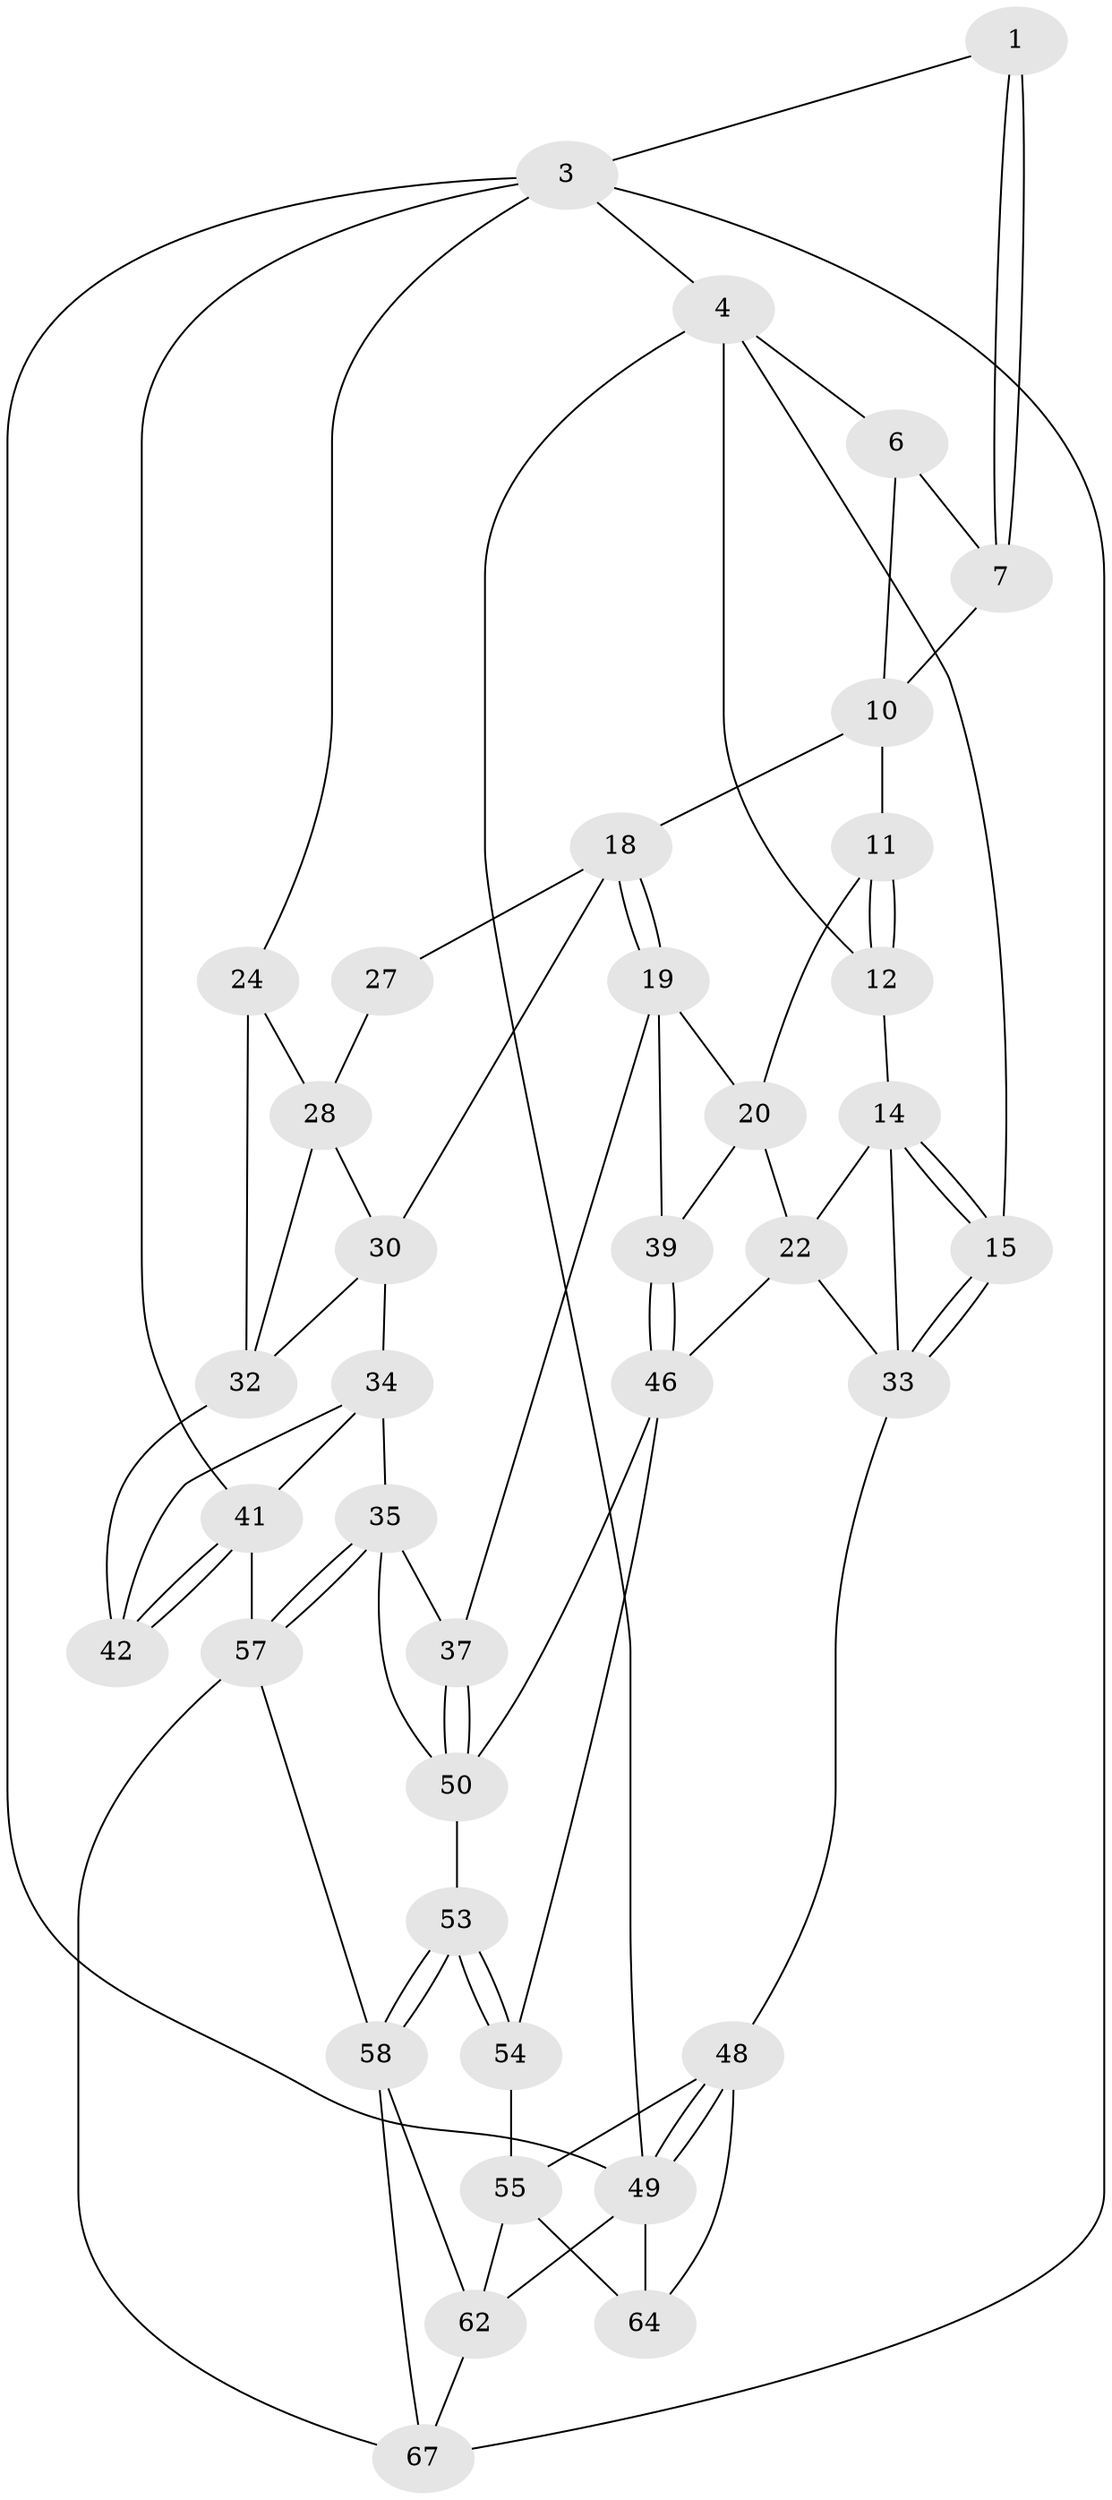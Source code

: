// original degree distribution, {3: 0.058823529411764705, 5: 0.5294117647058824, 4: 0.19117647058823528, 6: 0.22058823529411764}
// Generated by graph-tools (version 1.1) at 2025/11/02/27/25 16:11:54]
// undirected, 38 vertices, 82 edges
graph export_dot {
graph [start="1"]
  node [color=gray90,style=filled];
  1 [pos="+0.6317898424297751+0",super="+2"];
  3 [pos="+1+0",super="+40"];
  4 [pos="+0+0",super="+5"];
  6 [pos="+0.33918228691941854+0",super="+9"];
  7 [pos="+0.616566783309114+0.17509639474737784",super="+8"];
  10 [pos="+0.37666146455150695+0.143942065632402",super="+17"];
  11 [pos="+0.36817591745704065+0.14773243610798456",super="+16"];
  12 [pos="+0.23684134825115166+0",super="+13"];
  14 [pos="+0.16258220153402142+0.16315486828631215",super="+23"];
  15 [pos="+0+0"];
  18 [pos="+0.6273796656469098+0.23548362763021957",super="+26"];
  19 [pos="+0.6035475706525391+0.26628428693879713",super="+38"];
  20 [pos="+0.3184301395771824+0.2542786689902523",super="+21"];
  22 [pos="+0.23683889968675995+0.3525586129637572",super="+44"];
  24 [pos="+1+0",super="+25"];
  27 [pos="+0.7625743200274832+0.21491971207119984"];
  28 [pos="+0.9062815977611621+0.3255865087221911",super="+29"];
  30 [pos="+0.8780418893641425+0.4981766558748058",super="+31"];
  32 [pos="+1+0.3483425842953072",super="+43"];
  33 [pos="+0+0.30992342241651905",super="+45"];
  34 [pos="+0.762836902106664+0.6184235245712763",super="+51"];
  35 [pos="+0.7288480062624059+0.6220949514837187",super="+36"];
  37 [pos="+0.5612337004751264+0.5079980861200706"];
  39 [pos="+0.3338137161007734+0.41410310312688225"];
  41 [pos="+1+1",super="+59"];
  42 [pos="+1+0.5661716589762448"];
  46 [pos="+0.32224670774065844+0.5912401317787497",super="+47"];
  48 [pos="+0+0.7818107874057793",super="+56"];
  49 [pos="+0+1",super="+66"];
  50 [pos="+0.33024028838215813+0.5944238730051472",super="+52"];
  53 [pos="+0.46035208127524563+0.7921149937551906"];
  54 [pos="+0.19482338857113082+0.7131699034626675"];
  55 [pos="+0.18459561292169402+0.7338778984437082",super="+63"];
  57 [pos="+0.7018458857081946+0.6606499458969892",super="+60"];
  58 [pos="+0.4763570591411515+0.8223440595885",super="+61"];
  62 [pos="+0.28968113220605995+0.8887009032886289",super="+65"];
  64 [pos="+0.13897923348511532+0.9683495690500448"];
  67 [pos="+0.5831897606365599+1",super="+68"];
  1 -- 7 [weight=2];
  1 -- 7;
  1 -- 3;
  3 -- 4;
  3 -- 41;
  3 -- 67;
  3 -- 49;
  3 -- 24;
  4 -- 15;
  4 -- 49;
  4 -- 12;
  4 -- 6;
  6 -- 10;
  6 -- 7;
  7 -- 10;
  10 -- 11;
  10 -- 18;
  11 -- 12 [weight=2];
  11 -- 12;
  11 -- 20;
  12 -- 14;
  14 -- 15;
  14 -- 15;
  14 -- 33;
  14 -- 22;
  15 -- 33;
  15 -- 33;
  18 -- 19;
  18 -- 19;
  18 -- 27;
  18 -- 30;
  19 -- 20;
  19 -- 37;
  19 -- 39;
  20 -- 22;
  20 -- 39;
  22 -- 46;
  22 -- 33;
  24 -- 28;
  24 -- 32;
  27 -- 28;
  28 -- 32;
  28 -- 30;
  30 -- 34;
  30 -- 32;
  32 -- 42;
  33 -- 48;
  34 -- 35;
  34 -- 41;
  34 -- 42;
  35 -- 57;
  35 -- 57;
  35 -- 50;
  35 -- 37;
  37 -- 50;
  37 -- 50;
  39 -- 46;
  39 -- 46;
  41 -- 42;
  41 -- 42;
  41 -- 57;
  46 -- 50;
  46 -- 54;
  48 -- 49;
  48 -- 49;
  48 -- 64;
  48 -- 55;
  49 -- 64;
  49 -- 62;
  50 -- 53;
  53 -- 54;
  53 -- 54;
  53 -- 58;
  53 -- 58;
  54 -- 55;
  55 -- 64;
  55 -- 62;
  57 -- 58;
  57 -- 67;
  58 -- 67;
  58 -- 62;
  62 -- 67;
}
